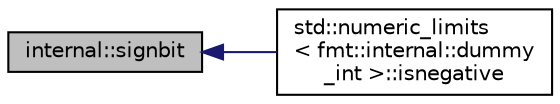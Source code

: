 digraph "internal::signbit"
{
  edge [fontname="Helvetica",fontsize="10",labelfontname="Helvetica",labelfontsize="10"];
  node [fontname="Helvetica",fontsize="10",shape=record];
  rankdir="LR";
  Node1 [label="internal::signbit",height=0.2,width=0.4,color="black", fillcolor="grey75", style="filled" fontcolor="black"];
  Node1 -> Node2 [dir="back",color="midnightblue",fontsize="10",style="solid",fontname="Helvetica"];
  Node2 [label="std::numeric_limits\l\< fmt::internal::dummy\l_int \>::isnegative",height=0.2,width=0.4,color="black", fillcolor="white", style="filled",URL="$classstd_1_1numeric__limits_3_01fmt_1_1internal_1_1dummy__int_01_4.html#a1fb0d1bcd8c4ab1659701fc51d60a937"];
}
